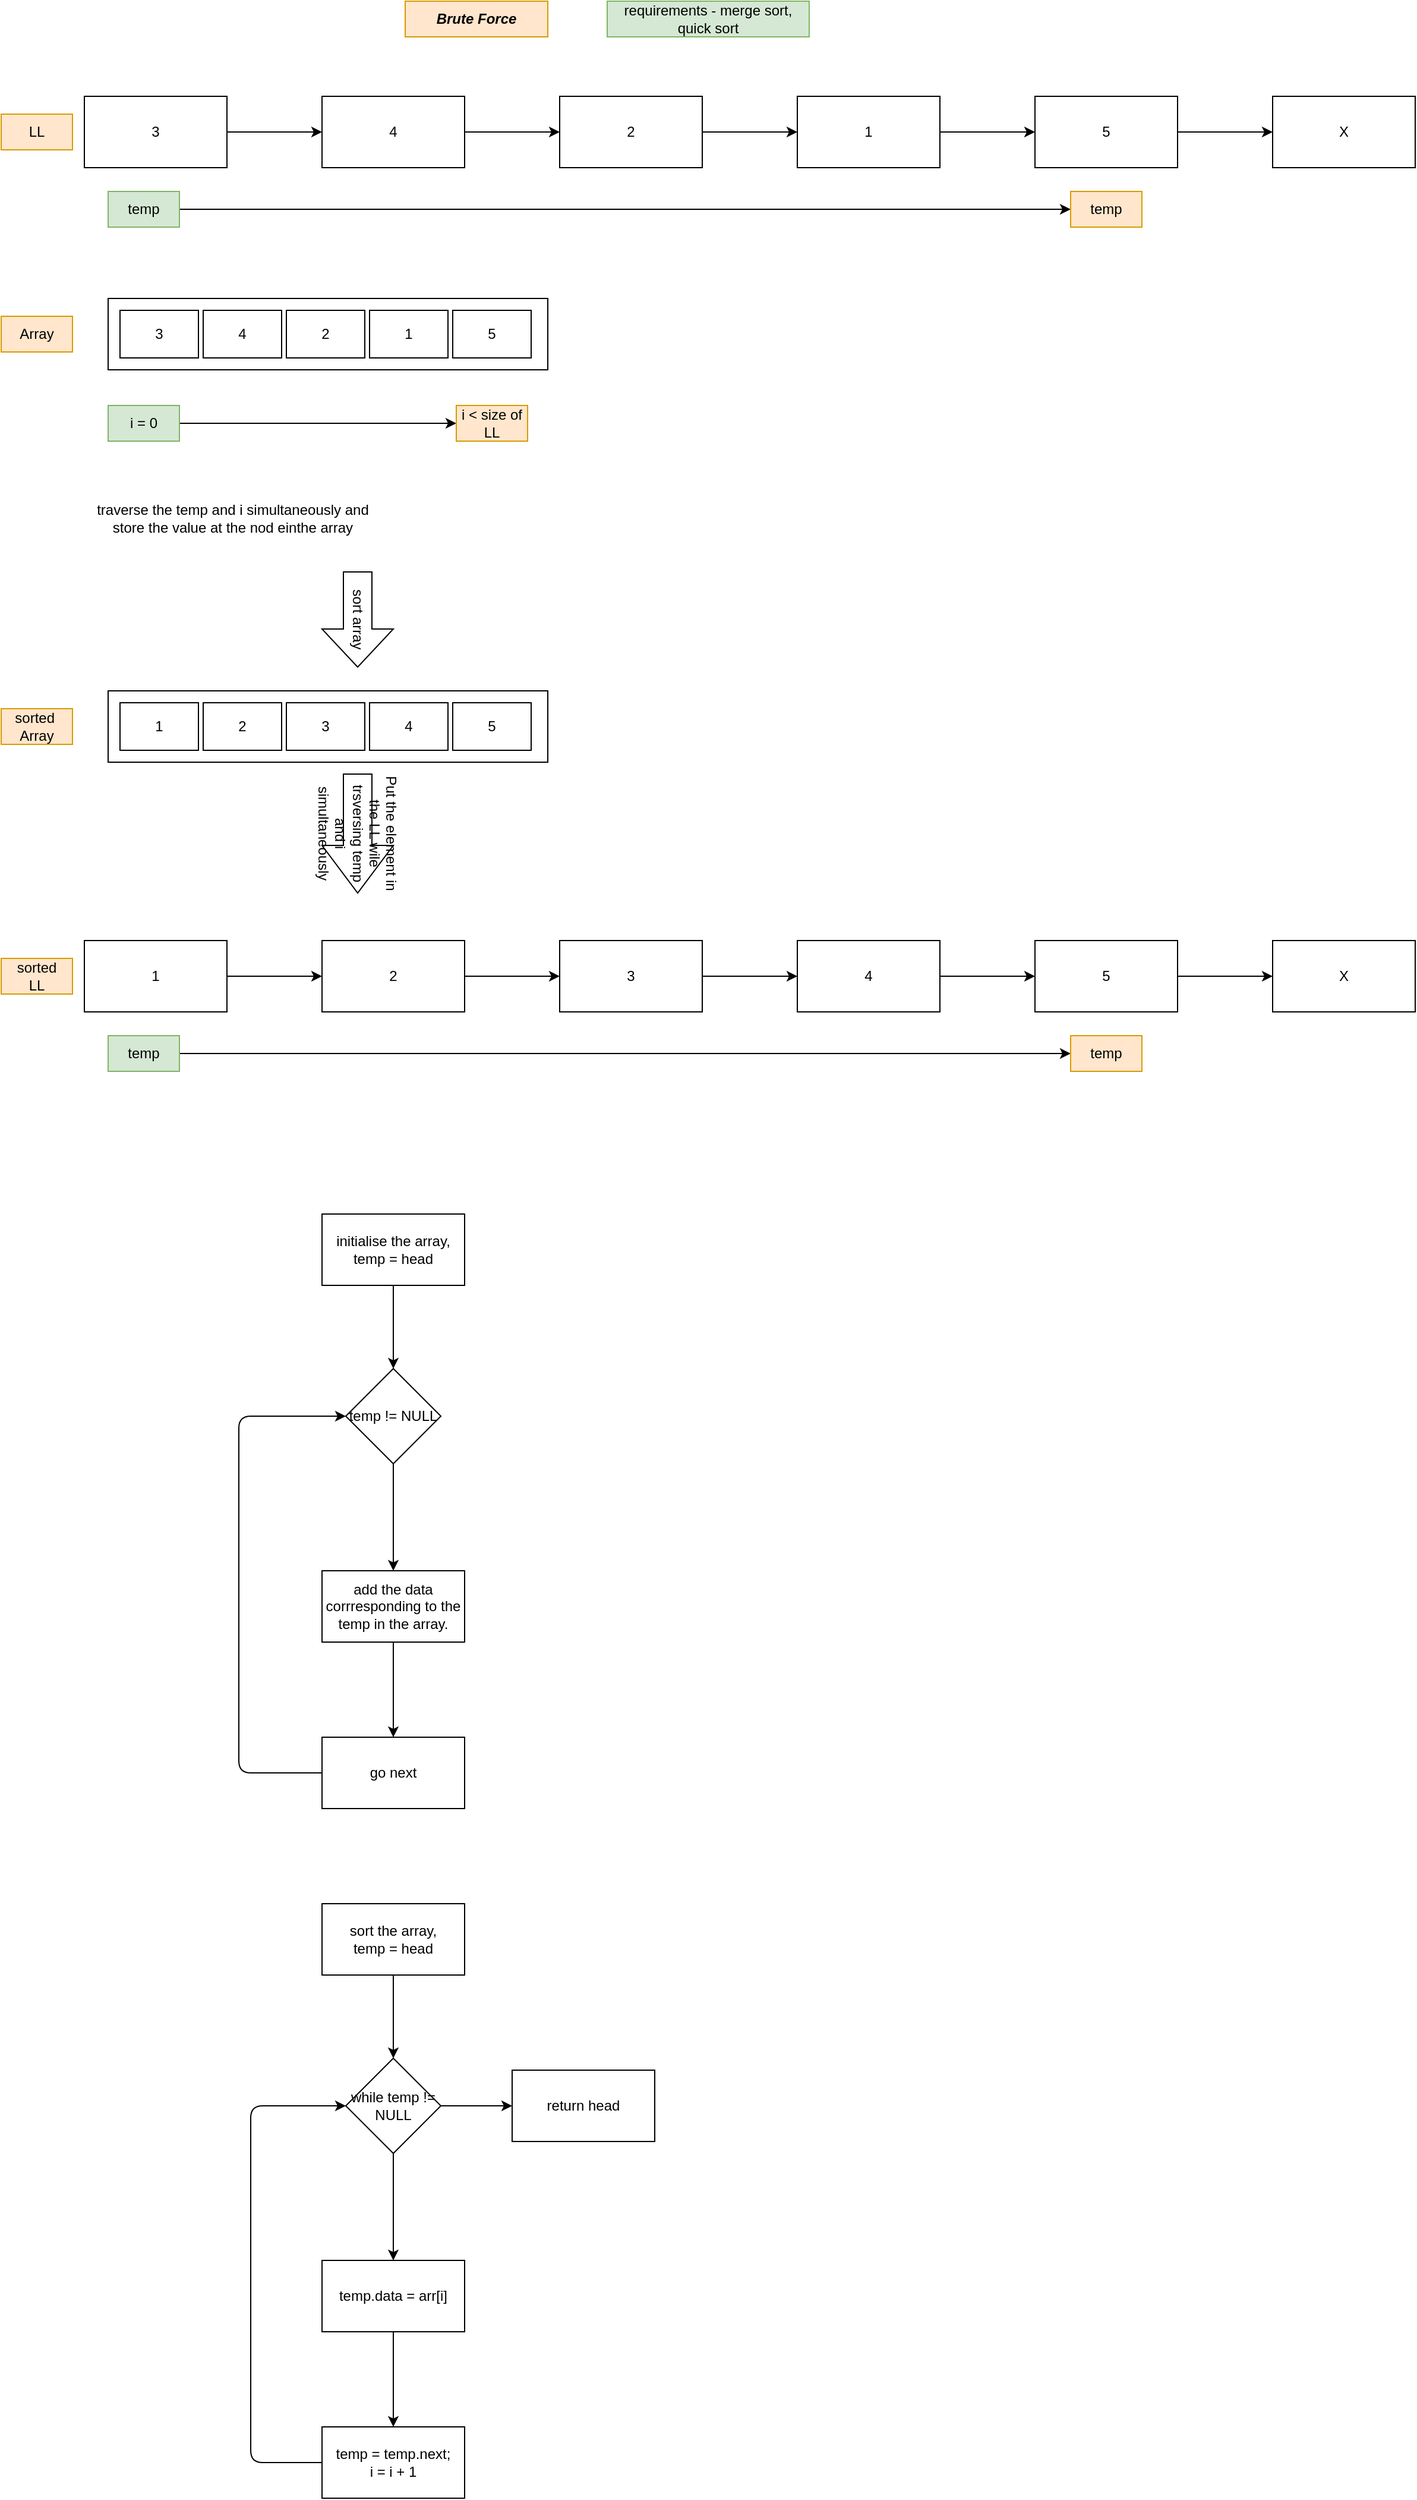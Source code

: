 <mxfile>
    <diagram id="H43Xy0P6gumtfH3lRpDc" name="Page-1">
        <mxGraphModel dx="834" dy="531" grid="1" gridSize="10" guides="1" tooltips="1" connect="1" arrows="1" fold="1" page="1" pageScale="1" pageWidth="827" pageHeight="1169" math="0" shadow="0">
            <root>
                <mxCell id="0"/>
                <mxCell id="1" parent="0"/>
                <mxCell id="2" value="Brute Force" style="text;strokeColor=#d79b00;align=center;fillColor=#ffe6cc;html=1;verticalAlign=middle;whiteSpace=wrap;rounded=0;fontStyle=3" vertex="1" parent="1">
                    <mxGeometry x="350" y="30" width="120" height="30" as="geometry"/>
                </mxCell>
                <mxCell id="5" value="" style="edgeStyle=none;html=1;" edge="1" parent="1" source="3" target="4">
                    <mxGeometry relative="1" as="geometry"/>
                </mxCell>
                <mxCell id="3" value="3" style="whiteSpace=wrap;html=1;" vertex="1" parent="1">
                    <mxGeometry x="80" y="110" width="120" height="60" as="geometry"/>
                </mxCell>
                <mxCell id="7" value="" style="edgeStyle=none;html=1;" edge="1" parent="1" source="4" target="6">
                    <mxGeometry relative="1" as="geometry"/>
                </mxCell>
                <mxCell id="4" value="4" style="whiteSpace=wrap;html=1;" vertex="1" parent="1">
                    <mxGeometry x="280" y="110" width="120" height="60" as="geometry"/>
                </mxCell>
                <mxCell id="9" value="" style="edgeStyle=none;html=1;" edge="1" parent="1" source="6" target="8">
                    <mxGeometry relative="1" as="geometry"/>
                </mxCell>
                <mxCell id="6" value="2" style="whiteSpace=wrap;html=1;" vertex="1" parent="1">
                    <mxGeometry x="480" y="110" width="120" height="60" as="geometry"/>
                </mxCell>
                <mxCell id="11" value="" style="edgeStyle=none;html=1;" edge="1" parent="1" source="8" target="10">
                    <mxGeometry relative="1" as="geometry"/>
                </mxCell>
                <mxCell id="8" value="1" style="whiteSpace=wrap;html=1;" vertex="1" parent="1">
                    <mxGeometry x="680" y="110" width="120" height="60" as="geometry"/>
                </mxCell>
                <mxCell id="13" value="" style="edgeStyle=none;html=1;" edge="1" parent="1" source="10" target="12">
                    <mxGeometry relative="1" as="geometry"/>
                </mxCell>
                <mxCell id="10" value="5" style="whiteSpace=wrap;html=1;" vertex="1" parent="1">
                    <mxGeometry x="880" y="110" width="120" height="60" as="geometry"/>
                </mxCell>
                <mxCell id="12" value="X" style="whiteSpace=wrap;html=1;" vertex="1" parent="1">
                    <mxGeometry x="1080" y="110" width="120" height="60" as="geometry"/>
                </mxCell>
                <mxCell id="16" value="" style="edgeStyle=none;html=1;" edge="1" parent="1" source="14" target="15">
                    <mxGeometry relative="1" as="geometry"/>
                </mxCell>
                <mxCell id="14" value="temp" style="text;strokeColor=#82b366;align=center;fillColor=#d5e8d4;html=1;verticalAlign=middle;whiteSpace=wrap;rounded=0;" vertex="1" parent="1">
                    <mxGeometry x="100" y="190" width="60" height="30" as="geometry"/>
                </mxCell>
                <mxCell id="15" value="temp" style="text;strokeColor=#d79b00;align=center;fillColor=#ffe6cc;html=1;verticalAlign=middle;whiteSpace=wrap;rounded=0;" vertex="1" parent="1">
                    <mxGeometry x="910" y="190" width="60" height="30" as="geometry"/>
                </mxCell>
                <mxCell id="17" value="" style="whiteSpace=wrap;html=1;" vertex="1" parent="1">
                    <mxGeometry x="100" y="280" width="370" height="60" as="geometry"/>
                </mxCell>
                <mxCell id="18" value="LL" style="text;strokeColor=#d79b00;align=center;fillColor=#ffe6cc;html=1;verticalAlign=middle;whiteSpace=wrap;rounded=0;" vertex="1" parent="1">
                    <mxGeometry x="10" y="125" width="60" height="30" as="geometry"/>
                </mxCell>
                <mxCell id="19" value="Array" style="text;strokeColor=#d79b00;align=center;fillColor=#ffe6cc;html=1;verticalAlign=middle;whiteSpace=wrap;rounded=0;" vertex="1" parent="1">
                    <mxGeometry x="10" y="295" width="60" height="30" as="geometry"/>
                </mxCell>
                <mxCell id="32" value="" style="edgeStyle=none;html=1;" edge="1" parent="1" source="20" target="31">
                    <mxGeometry relative="1" as="geometry"/>
                </mxCell>
                <mxCell id="20" value="i = 0" style="text;strokeColor=#82b366;align=center;fillColor=#d5e8d4;html=1;verticalAlign=middle;whiteSpace=wrap;rounded=0;" vertex="1" parent="1">
                    <mxGeometry x="100" y="370" width="60" height="30" as="geometry"/>
                </mxCell>
                <mxCell id="21" value="3" style="whiteSpace=wrap;html=1;" vertex="1" parent="1">
                    <mxGeometry x="110" y="290" width="66" height="40" as="geometry"/>
                </mxCell>
                <mxCell id="22" value="4" style="whiteSpace=wrap;html=1;" vertex="1" parent="1">
                    <mxGeometry x="180" y="290" width="66" height="40" as="geometry"/>
                </mxCell>
                <mxCell id="23" value="2" style="whiteSpace=wrap;html=1;" vertex="1" parent="1">
                    <mxGeometry x="250" y="290" width="66" height="40" as="geometry"/>
                </mxCell>
                <mxCell id="24" value="1" style="whiteSpace=wrap;html=1;" vertex="1" parent="1">
                    <mxGeometry x="320" y="290" width="66" height="40" as="geometry"/>
                </mxCell>
                <mxCell id="25" value="5" style="whiteSpace=wrap;html=1;" vertex="1" parent="1">
                    <mxGeometry x="390" y="290" width="66" height="40" as="geometry"/>
                </mxCell>
                <mxCell id="31" value="i &amp;lt; size of LL" style="text;strokeColor=#d79b00;align=center;fillColor=#ffe6cc;html=1;verticalAlign=middle;whiteSpace=wrap;rounded=0;" vertex="1" parent="1">
                    <mxGeometry x="393" y="370" width="60" height="30" as="geometry"/>
                </mxCell>
                <mxCell id="33" value="traverse the temp and i simultaneously and store the value at the nod einthe array" style="text;strokeColor=none;align=center;fillColor=none;html=1;verticalAlign=middle;whiteSpace=wrap;rounded=0;" vertex="1" parent="1">
                    <mxGeometry x="80" y="450" width="250" height="30" as="geometry"/>
                </mxCell>
                <mxCell id="34" value="sort array" style="shape=singleArrow;whiteSpace=wrap;html=1;arrowWidth=0.4;arrowSize=0.4;rotation=90;" vertex="1" parent="1">
                    <mxGeometry x="270" y="520" width="80" height="60" as="geometry"/>
                </mxCell>
                <mxCell id="35" value="" style="whiteSpace=wrap;html=1;" vertex="1" parent="1">
                    <mxGeometry x="100" y="610" width="370" height="60" as="geometry"/>
                </mxCell>
                <mxCell id="36" value="sorted&amp;nbsp;&lt;div&gt;Array&lt;/div&gt;" style="text;strokeColor=#d79b00;align=center;fillColor=#ffe6cc;html=1;verticalAlign=middle;whiteSpace=wrap;rounded=0;" vertex="1" parent="1">
                    <mxGeometry x="10" y="625" width="60" height="30" as="geometry"/>
                </mxCell>
                <mxCell id="37" value="3" style="whiteSpace=wrap;html=1;" vertex="1" parent="1">
                    <mxGeometry x="250" y="620" width="66" height="40" as="geometry"/>
                </mxCell>
                <mxCell id="38" value="4" style="whiteSpace=wrap;html=1;" vertex="1" parent="1">
                    <mxGeometry x="320" y="620" width="66" height="40" as="geometry"/>
                </mxCell>
                <mxCell id="39" value="2" style="whiteSpace=wrap;html=1;" vertex="1" parent="1">
                    <mxGeometry x="180" y="620" width="66" height="40" as="geometry"/>
                </mxCell>
                <mxCell id="40" value="1" style="whiteSpace=wrap;html=1;" vertex="1" parent="1">
                    <mxGeometry x="110" y="620" width="66" height="40" as="geometry"/>
                </mxCell>
                <mxCell id="41" value="5" style="whiteSpace=wrap;html=1;" vertex="1" parent="1">
                    <mxGeometry x="390" y="620" width="66" height="40" as="geometry"/>
                </mxCell>
                <mxCell id="42" value="Put the element in the LL wile trsversing temp and i simultaneously" style="shape=singleArrow;whiteSpace=wrap;html=1;arrowWidth=0.4;arrowSize=0.4;rotation=90;" vertex="1" parent="1">
                    <mxGeometry x="260" y="700" width="100" height="60" as="geometry"/>
                </mxCell>
                <mxCell id="43" value="" style="edgeStyle=none;html=1;" edge="1" source="44" target="46" parent="1">
                    <mxGeometry relative="1" as="geometry"/>
                </mxCell>
                <mxCell id="44" value="1" style="whiteSpace=wrap;html=1;" vertex="1" parent="1">
                    <mxGeometry x="80" y="820" width="120" height="60" as="geometry"/>
                </mxCell>
                <mxCell id="45" value="" style="edgeStyle=none;html=1;" edge="1" source="46" target="48" parent="1">
                    <mxGeometry relative="1" as="geometry"/>
                </mxCell>
                <mxCell id="46" value="2" style="whiteSpace=wrap;html=1;" vertex="1" parent="1">
                    <mxGeometry x="280" y="820" width="120" height="60" as="geometry"/>
                </mxCell>
                <mxCell id="47" value="" style="edgeStyle=none;html=1;" edge="1" source="48" target="50" parent="1">
                    <mxGeometry relative="1" as="geometry"/>
                </mxCell>
                <mxCell id="48" value="3" style="whiteSpace=wrap;html=1;" vertex="1" parent="1">
                    <mxGeometry x="480" y="820" width="120" height="60" as="geometry"/>
                </mxCell>
                <mxCell id="49" value="" style="edgeStyle=none;html=1;" edge="1" source="50" target="52" parent="1">
                    <mxGeometry relative="1" as="geometry"/>
                </mxCell>
                <mxCell id="50" value="4" style="whiteSpace=wrap;html=1;" vertex="1" parent="1">
                    <mxGeometry x="680" y="820" width="120" height="60" as="geometry"/>
                </mxCell>
                <mxCell id="51" value="" style="edgeStyle=none;html=1;" edge="1" source="52" target="53" parent="1">
                    <mxGeometry relative="1" as="geometry"/>
                </mxCell>
                <mxCell id="52" value="5" style="whiteSpace=wrap;html=1;" vertex="1" parent="1">
                    <mxGeometry x="880" y="820" width="120" height="60" as="geometry"/>
                </mxCell>
                <mxCell id="53" value="X" style="whiteSpace=wrap;html=1;" vertex="1" parent="1">
                    <mxGeometry x="1080" y="820" width="120" height="60" as="geometry"/>
                </mxCell>
                <mxCell id="54" value="" style="edgeStyle=none;html=1;" edge="1" source="55" target="56" parent="1">
                    <mxGeometry relative="1" as="geometry"/>
                </mxCell>
                <mxCell id="55" value="temp" style="text;strokeColor=#82b366;align=center;fillColor=#d5e8d4;html=1;verticalAlign=middle;whiteSpace=wrap;rounded=0;" vertex="1" parent="1">
                    <mxGeometry x="100" y="900" width="60" height="30" as="geometry"/>
                </mxCell>
                <mxCell id="56" value="temp" style="text;strokeColor=#d79b00;align=center;fillColor=#ffe6cc;html=1;verticalAlign=middle;whiteSpace=wrap;rounded=0;" vertex="1" parent="1">
                    <mxGeometry x="910" y="900" width="60" height="30" as="geometry"/>
                </mxCell>
                <mxCell id="57" value="sorted&lt;div&gt;LL&lt;/div&gt;" style="text;strokeColor=#d79b00;align=center;fillColor=#ffe6cc;html=1;verticalAlign=middle;whiteSpace=wrap;rounded=0;" vertex="1" parent="1">
                    <mxGeometry x="10" y="835" width="60" height="30" as="geometry"/>
                </mxCell>
                <mxCell id="60" value="" style="edgeStyle=none;html=1;" edge="1" parent="1" source="58" target="59">
                    <mxGeometry relative="1" as="geometry"/>
                </mxCell>
                <mxCell id="58" value="initialise the array,&lt;div&gt;temp = head&lt;/div&gt;" style="whiteSpace=wrap;html=1;" vertex="1" parent="1">
                    <mxGeometry x="280" y="1050" width="120" height="60" as="geometry"/>
                </mxCell>
                <mxCell id="62" value="" style="edgeStyle=none;html=1;" edge="1" parent="1" source="59" target="61">
                    <mxGeometry relative="1" as="geometry"/>
                </mxCell>
                <mxCell id="59" value="temp != NULL" style="rhombus;whiteSpace=wrap;html=1;" vertex="1" parent="1">
                    <mxGeometry x="300" y="1180" width="80" height="80" as="geometry"/>
                </mxCell>
                <mxCell id="64" value="" style="edgeStyle=none;html=1;" edge="1" parent="1" source="61" target="63">
                    <mxGeometry relative="1" as="geometry"/>
                </mxCell>
                <mxCell id="61" value="add the data corrresponding to the temp in the array." style="whiteSpace=wrap;html=1;" vertex="1" parent="1">
                    <mxGeometry x="280" y="1350" width="120" height="60" as="geometry"/>
                </mxCell>
                <mxCell id="67" style="edgeStyle=none;html=1;entryX=0;entryY=0.5;entryDx=0;entryDy=0;" edge="1" parent="1" source="63" target="59">
                    <mxGeometry relative="1" as="geometry">
                        <Array as="points">
                            <mxPoint x="210" y="1520"/>
                            <mxPoint x="210" y="1220"/>
                        </Array>
                    </mxGeometry>
                </mxCell>
                <mxCell id="63" value="go next" style="whiteSpace=wrap;html=1;" vertex="1" parent="1">
                    <mxGeometry x="280" y="1490" width="120" height="60" as="geometry"/>
                </mxCell>
                <mxCell id="71" value="" style="edgeStyle=none;html=1;" edge="1" parent="1" source="65" target="70">
                    <mxGeometry relative="1" as="geometry"/>
                </mxCell>
                <mxCell id="65" value="sort the array,&lt;div&gt;temp = head&lt;/div&gt;" style="whiteSpace=wrap;html=1;" vertex="1" parent="1">
                    <mxGeometry x="280" y="1630" width="120" height="60" as="geometry"/>
                </mxCell>
                <mxCell id="73" value="" style="edgeStyle=none;html=1;" edge="1" parent="1" source="70" target="72">
                    <mxGeometry relative="1" as="geometry"/>
                </mxCell>
                <mxCell id="78" value="" style="edgeStyle=none;html=1;" edge="1" parent="1" source="70" target="77">
                    <mxGeometry relative="1" as="geometry"/>
                </mxCell>
                <mxCell id="70" value="while temp != NULL" style="rhombus;whiteSpace=wrap;html=1;" vertex="1" parent="1">
                    <mxGeometry x="300" y="1760" width="80" height="80" as="geometry"/>
                </mxCell>
                <mxCell id="75" value="" style="edgeStyle=none;html=1;" edge="1" parent="1" source="72" target="74">
                    <mxGeometry relative="1" as="geometry"/>
                </mxCell>
                <mxCell id="72" value="temp.data = arr[i]" style="whiteSpace=wrap;html=1;" vertex="1" parent="1">
                    <mxGeometry x="280" y="1930" width="120" height="60" as="geometry"/>
                </mxCell>
                <mxCell id="76" style="edgeStyle=none;html=1;entryX=0;entryY=0.5;entryDx=0;entryDy=0;" edge="1" parent="1" source="74" target="70">
                    <mxGeometry relative="1" as="geometry">
                        <Array as="points">
                            <mxPoint x="220" y="2100"/>
                            <mxPoint x="220" y="1800"/>
                        </Array>
                    </mxGeometry>
                </mxCell>
                <mxCell id="74" value="temp = temp.next;&lt;div&gt;i = i + 1&lt;/div&gt;" style="whiteSpace=wrap;html=1;" vertex="1" parent="1">
                    <mxGeometry x="280" y="2070" width="120" height="60" as="geometry"/>
                </mxCell>
                <mxCell id="77" value="return head" style="whiteSpace=wrap;html=1;" vertex="1" parent="1">
                    <mxGeometry x="440" y="1770" width="120" height="60" as="geometry"/>
                </mxCell>
                <mxCell id="79" value="requirements - merge sort, quick sort" style="text;strokeColor=#82b366;align=center;fillColor=#d5e8d4;html=1;verticalAlign=middle;whiteSpace=wrap;rounded=0;" vertex="1" parent="1">
                    <mxGeometry x="520" y="30" width="170" height="30" as="geometry"/>
                </mxCell>
            </root>
        </mxGraphModel>
    </diagram>
</mxfile>